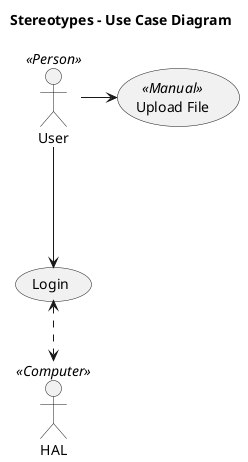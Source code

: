 @startuml

title Stereotypes - Use Case Diagram


(Login) as L
(Upload File) as UF<<Manual>>
actor :User: as U<<Person>>
:HAL: as H<<Computer>>

U -> UF
U ---> (L)
H <.up.> (L)

@enduml
